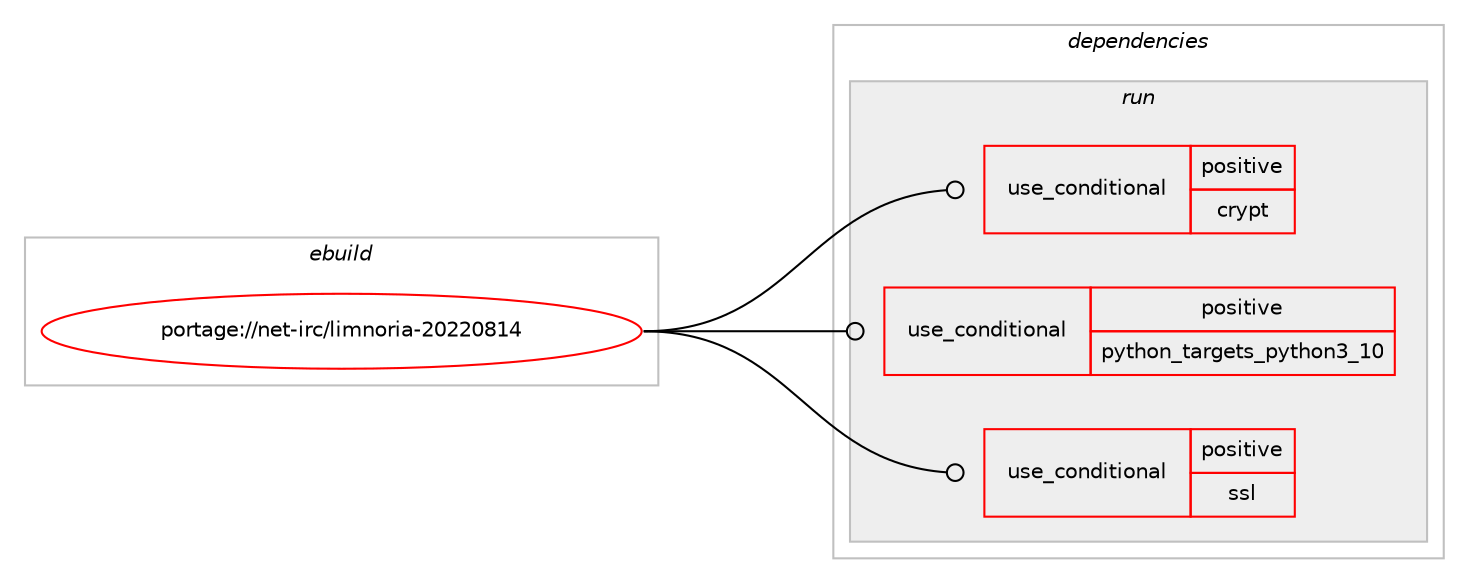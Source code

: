 digraph prolog {

# *************
# Graph options
# *************

newrank=true;
concentrate=true;
compound=true;
graph [rankdir=LR,fontname=Helvetica,fontsize=10,ranksep=1.5];#, ranksep=2.5, nodesep=0.2];
edge  [arrowhead=vee];
node  [fontname=Helvetica,fontsize=10];

# **********
# The ebuild
# **********

subgraph cluster_leftcol {
color=gray;
rank=same;
label=<<i>ebuild</i>>;
id [label="portage://net-irc/limnoria-20220814", color=red, width=4, href="../net-irc/limnoria-20220814.svg"];
}

# ****************
# The dependencies
# ****************

subgraph cluster_midcol {
color=gray;
label=<<i>dependencies</i>>;
subgraph cluster_compile {
fillcolor="#eeeeee";
style=filled;
label=<<i>compile</i>>;
}
subgraph cluster_compileandrun {
fillcolor="#eeeeee";
style=filled;
label=<<i>compile and run</i>>;
}
subgraph cluster_run {
fillcolor="#eeeeee";
style=filled;
label=<<i>run</i>>;
subgraph cond90190 {
dependency181603 [label=<<TABLE BORDER="0" CELLBORDER="1" CELLSPACING="0" CELLPADDING="4"><TR><TD ROWSPAN="3" CELLPADDING="10">use_conditional</TD></TR><TR><TD>positive</TD></TR><TR><TD>crypt</TD></TR></TABLE>>, shape=none, color=red];
# *** BEGIN UNKNOWN DEPENDENCY TYPE (TODO) ***
# dependency181603 -> package_dependency(portage://net-irc/limnoria-20220814,run,no,dev-python,python-gnupg,none,[,,],[],[use(optenable(python_targets_python3_10),negative)])
# *** END UNKNOWN DEPENDENCY TYPE (TODO) ***

}
id:e -> dependency181603:w [weight=20,style="solid",arrowhead="odot"];
subgraph cond90191 {
dependency181604 [label=<<TABLE BORDER="0" CELLBORDER="1" CELLSPACING="0" CELLPADDING="4"><TR><TD ROWSPAN="3" CELLPADDING="10">use_conditional</TD></TR><TR><TD>positive</TD></TR><TR><TD>python_targets_python3_10</TD></TR></TABLE>>, shape=none, color=red];
# *** BEGIN UNKNOWN DEPENDENCY TYPE (TODO) ***
# dependency181604 -> package_dependency(portage://net-irc/limnoria-20220814,run,no,dev-lang,python,none,[,,],[slot(3.10)],[])
# *** END UNKNOWN DEPENDENCY TYPE (TODO) ***

}
id:e -> dependency181604:w [weight=20,style="solid",arrowhead="odot"];
subgraph cond90192 {
dependency181605 [label=<<TABLE BORDER="0" CELLBORDER="1" CELLSPACING="0" CELLPADDING="4"><TR><TD ROWSPAN="3" CELLPADDING="10">use_conditional</TD></TR><TR><TD>positive</TD></TR><TR><TD>ssl</TD></TR></TABLE>>, shape=none, color=red];
# *** BEGIN UNKNOWN DEPENDENCY TYPE (TODO) ***
# dependency181605 -> package_dependency(portage://net-irc/limnoria-20220814,run,no,dev-python,pyopenssl,none,[,,],[],[use(optenable(python_targets_python3_10),negative)])
# *** END UNKNOWN DEPENDENCY TYPE (TODO) ***

}
id:e -> dependency181605:w [weight=20,style="solid",arrowhead="odot"];
# *** BEGIN UNKNOWN DEPENDENCY TYPE (TODO) ***
# id -> package_dependency(portage://net-irc/limnoria-20220814,run,no,dev-python,PySocks,none,[,,],[],[use(optenable(python_targets_python3_10),negative)])
# *** END UNKNOWN DEPENDENCY TYPE (TODO) ***

# *** BEGIN UNKNOWN DEPENDENCY TYPE (TODO) ***
# id -> package_dependency(portage://net-irc/limnoria-20220814,run,no,dev-python,chardet,none,[,,],[],[use(optenable(python_targets_python3_10),negative)])
# *** END UNKNOWN DEPENDENCY TYPE (TODO) ***

# *** BEGIN UNKNOWN DEPENDENCY TYPE (TODO) ***
# id -> package_dependency(portage://net-irc/limnoria-20220814,run,no,dev-python,cryptography,none,[,,],[],[use(optenable(python_targets_python3_10),negative)])
# *** END UNKNOWN DEPENDENCY TYPE (TODO) ***

# *** BEGIN UNKNOWN DEPENDENCY TYPE (TODO) ***
# id -> package_dependency(portage://net-irc/limnoria-20220814,run,no,dev-python,ecdsa,none,[,,],[],[use(optenable(python_targets_python3_10),negative)])
# *** END UNKNOWN DEPENDENCY TYPE (TODO) ***

# *** BEGIN UNKNOWN DEPENDENCY TYPE (TODO) ***
# id -> package_dependency(portage://net-irc/limnoria-20220814,run,no,dev-python,feedparser,none,[,,],[],[use(optenable(python_targets_python3_10),negative)])
# *** END UNKNOWN DEPENDENCY TYPE (TODO) ***

# *** BEGIN UNKNOWN DEPENDENCY TYPE (TODO) ***
# id -> package_dependency(portage://net-irc/limnoria-20220814,run,no,dev-python,python-dateutil,none,[,,],[],[use(optenable(python_targets_python3_10),negative)])
# *** END UNKNOWN DEPENDENCY TYPE (TODO) ***

# *** BEGIN UNKNOWN DEPENDENCY TYPE (TODO) ***
# id -> package_dependency(portage://net-irc/limnoria-20220814,run,no,dev-python,pytz,none,[,,],[],[use(optenable(python_targets_python3_10),negative)])
# *** END UNKNOWN DEPENDENCY TYPE (TODO) ***

# *** BEGIN UNKNOWN DEPENDENCY TYPE (TODO) ***
# id -> package_dependency(portage://net-irc/limnoria-20220814,run,no,dev-python,sqlalchemy,none,[,,],[],[use(optenable(python_targets_python3_10),negative)])
# *** END UNKNOWN DEPENDENCY TYPE (TODO) ***

}
}

# **************
# The candidates
# **************

subgraph cluster_choices {
rank=same;
color=gray;
label=<<i>candidates</i>>;

}

}
